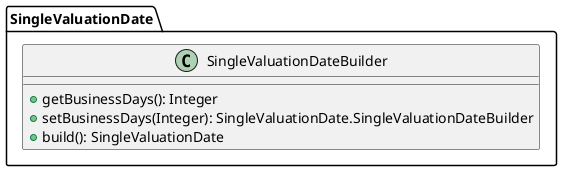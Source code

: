 @startuml

    class SingleValuationDate.SingleValuationDateBuilder [[SingleValuationDate.SingleValuationDateBuilder.html]] {
        +getBusinessDays(): Integer
        +setBusinessDays(Integer): SingleValuationDate.SingleValuationDateBuilder
        +build(): SingleValuationDate
    }

@enduml
